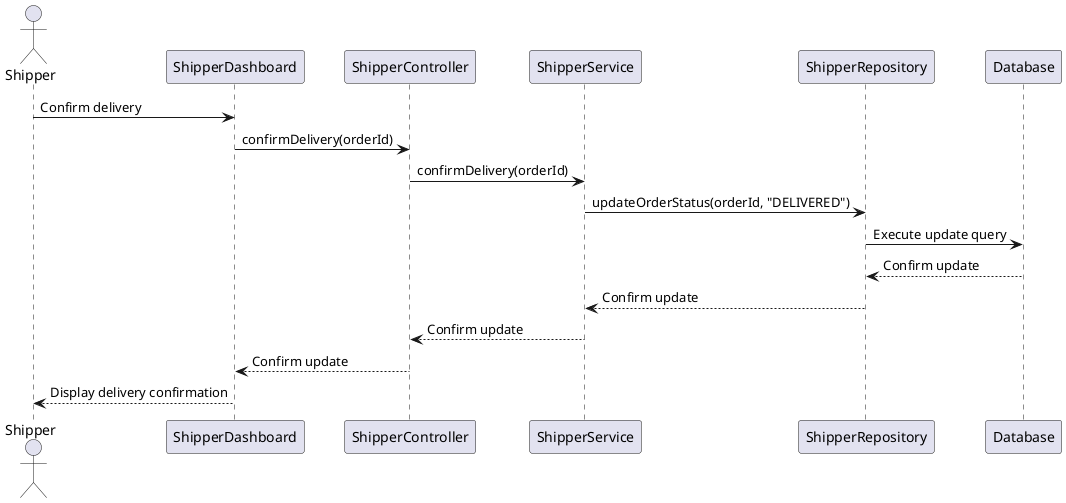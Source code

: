 @startuml
actor Shipper

Shipper -> ShipperDashboard: Confirm delivery
ShipperDashboard -> ShipperController: confirmDelivery(orderId)
ShipperController -> ShipperService: confirmDelivery(orderId)
ShipperService -> ShipperRepository: updateOrderStatus(orderId, "DELIVERED")
ShipperRepository -> Database: Execute update query
Database --> ShipperRepository: Confirm update
ShipperRepository --> ShipperService: Confirm update
ShipperService --> ShipperController: Confirm update
ShipperController --> ShipperDashboard: Confirm update
ShipperDashboard --> Shipper: Display delivery confirmation
@enduml
